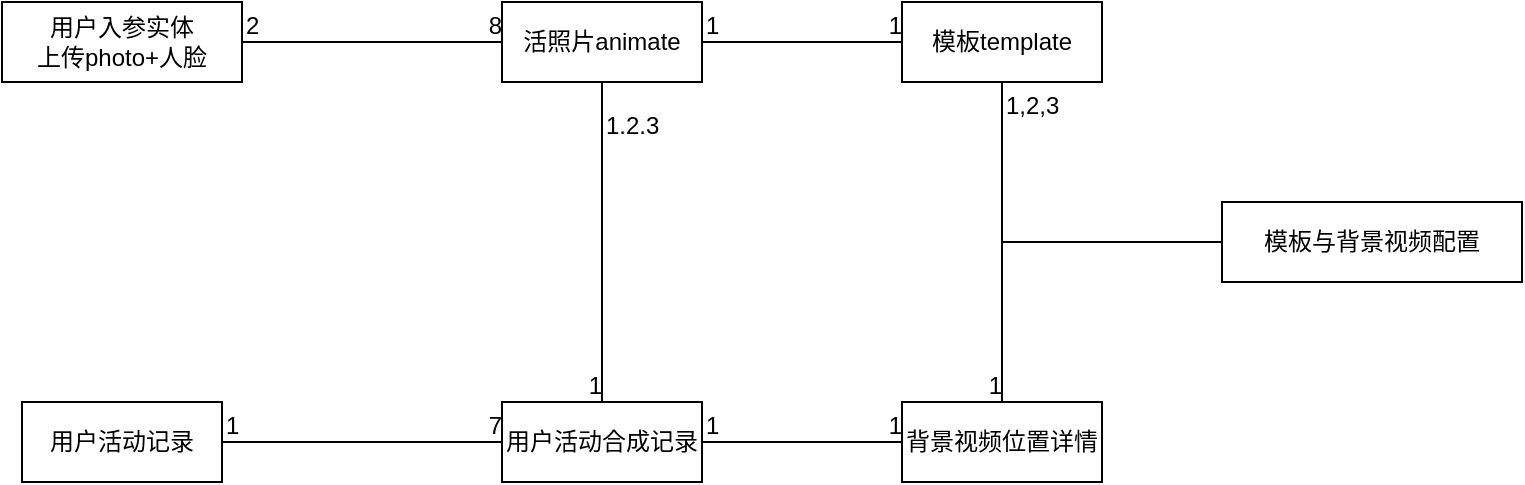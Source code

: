 <mxfile version="20.4.1" type="github">
  <diagram id="1IPvwTmGgg7yb8myD1qz" name="第 1 页">
    <mxGraphModel dx="1108" dy="450" grid="1" gridSize="10" guides="1" tooltips="1" connect="1" arrows="1" fold="1" page="1" pageScale="1" pageWidth="827" pageHeight="1169" math="0" shadow="0">
      <root>
        <mxCell id="0" />
        <mxCell id="1" parent="0" />
        <mxCell id="h9y1--5MOIsMn7W2vYmu-1" value="用户活动记录" style="whiteSpace=wrap;html=1;align=center;" vertex="1" parent="1">
          <mxGeometry x="300" y="240" width="100" height="40" as="geometry" />
        </mxCell>
        <mxCell id="h9y1--5MOIsMn7W2vYmu-2" value="模板template" style="whiteSpace=wrap;html=1;align=center;" vertex="1" parent="1">
          <mxGeometry x="740" y="40" width="100" height="40" as="geometry" />
        </mxCell>
        <mxCell id="h9y1--5MOIsMn7W2vYmu-3" value="背景视频位置详情" style="whiteSpace=wrap;html=1;align=center;" vertex="1" parent="1">
          <mxGeometry x="740" y="240" width="100" height="40" as="geometry" />
        </mxCell>
        <mxCell id="h9y1--5MOIsMn7W2vYmu-17" value="用户活动合成记录" style="whiteSpace=wrap;html=1;align=center;" vertex="1" parent="1">
          <mxGeometry x="540" y="240" width="100" height="40" as="geometry" />
        </mxCell>
        <mxCell id="h9y1--5MOIsMn7W2vYmu-22" value="用户入参实体&lt;br&gt;上传photo+人脸" style="whiteSpace=wrap;html=1;align=center;" vertex="1" parent="1">
          <mxGeometry x="290" y="40" width="120" height="40" as="geometry" />
        </mxCell>
        <mxCell id="h9y1--5MOIsMn7W2vYmu-28" value="活照片animate" style="whiteSpace=wrap;html=1;align=center;" vertex="1" parent="1">
          <mxGeometry x="540" y="40" width="100" height="40" as="geometry" />
        </mxCell>
        <mxCell id="h9y1--5MOIsMn7W2vYmu-33" value="" style="endArrow=none;html=1;rounded=0;exitX=1;exitY=0.5;exitDx=0;exitDy=0;entryX=0;entryY=0.5;entryDx=0;entryDy=0;" edge="1" parent="1" source="h9y1--5MOIsMn7W2vYmu-22" target="h9y1--5MOIsMn7W2vYmu-28">
          <mxGeometry relative="1" as="geometry">
            <mxPoint x="430" y="130" as="sourcePoint" />
            <mxPoint x="590" y="130" as="targetPoint" />
          </mxGeometry>
        </mxCell>
        <mxCell id="h9y1--5MOIsMn7W2vYmu-34" value="2" style="resizable=0;html=1;align=left;verticalAlign=bottom;" connectable="0" vertex="1" parent="h9y1--5MOIsMn7W2vYmu-33">
          <mxGeometry x="-1" relative="1" as="geometry" />
        </mxCell>
        <mxCell id="h9y1--5MOIsMn7W2vYmu-35" value="8" style="resizable=0;html=1;align=right;verticalAlign=bottom;" connectable="0" vertex="1" parent="h9y1--5MOIsMn7W2vYmu-33">
          <mxGeometry x="1" relative="1" as="geometry" />
        </mxCell>
        <mxCell id="h9y1--5MOIsMn7W2vYmu-36" value="" style="endArrow=none;html=1;rounded=0;exitX=1;exitY=0.5;exitDx=0;exitDy=0;entryX=0;entryY=0.5;entryDx=0;entryDy=0;" edge="1" parent="1" source="h9y1--5MOIsMn7W2vYmu-1" target="h9y1--5MOIsMn7W2vYmu-17">
          <mxGeometry relative="1" as="geometry">
            <mxPoint x="440" y="150" as="sourcePoint" />
            <mxPoint x="600" y="150" as="targetPoint" />
          </mxGeometry>
        </mxCell>
        <mxCell id="h9y1--5MOIsMn7W2vYmu-37" value="1" style="resizable=0;html=1;align=left;verticalAlign=bottom;" connectable="0" vertex="1" parent="h9y1--5MOIsMn7W2vYmu-36">
          <mxGeometry x="-1" relative="1" as="geometry" />
        </mxCell>
        <mxCell id="h9y1--5MOIsMn7W2vYmu-38" value="7" style="resizable=0;html=1;align=right;verticalAlign=bottom;" connectable="0" vertex="1" parent="h9y1--5MOIsMn7W2vYmu-36">
          <mxGeometry x="1" relative="1" as="geometry" />
        </mxCell>
        <mxCell id="h9y1--5MOIsMn7W2vYmu-39" value="" style="endArrow=none;html=1;rounded=0;exitX=0.5;exitY=1;exitDx=0;exitDy=0;" edge="1" parent="1" source="h9y1--5MOIsMn7W2vYmu-28" target="h9y1--5MOIsMn7W2vYmu-17">
          <mxGeometry relative="1" as="geometry">
            <mxPoint x="720" y="130" as="sourcePoint" />
            <mxPoint x="880" y="130" as="targetPoint" />
          </mxGeometry>
        </mxCell>
        <mxCell id="h9y1--5MOIsMn7W2vYmu-40" value="1.2.3" style="resizable=0;html=1;align=left;verticalAlign=bottom;" connectable="0" vertex="1" parent="h9y1--5MOIsMn7W2vYmu-39">
          <mxGeometry x="-1" relative="1" as="geometry">
            <mxPoint y="30" as="offset" />
          </mxGeometry>
        </mxCell>
        <mxCell id="h9y1--5MOIsMn7W2vYmu-41" value="1" style="resizable=0;html=1;align=right;verticalAlign=bottom;" connectable="0" vertex="1" parent="h9y1--5MOIsMn7W2vYmu-39">
          <mxGeometry x="1" relative="1" as="geometry" />
        </mxCell>
        <mxCell id="h9y1--5MOIsMn7W2vYmu-42" value="" style="endArrow=none;html=1;rounded=0;exitX=1;exitY=0.5;exitDx=0;exitDy=0;" edge="1" parent="1" source="h9y1--5MOIsMn7W2vYmu-28" target="h9y1--5MOIsMn7W2vYmu-2">
          <mxGeometry relative="1" as="geometry">
            <mxPoint x="620" y="110" as="sourcePoint" />
            <mxPoint x="780" y="110" as="targetPoint" />
          </mxGeometry>
        </mxCell>
        <mxCell id="h9y1--5MOIsMn7W2vYmu-43" value="1" style="resizable=0;html=1;align=left;verticalAlign=bottom;" connectable="0" vertex="1" parent="h9y1--5MOIsMn7W2vYmu-42">
          <mxGeometry x="-1" relative="1" as="geometry" />
        </mxCell>
        <mxCell id="h9y1--5MOIsMn7W2vYmu-44" value="1" style="resizable=0;html=1;align=right;verticalAlign=bottom;" connectable="0" vertex="1" parent="h9y1--5MOIsMn7W2vYmu-42">
          <mxGeometry x="1" relative="1" as="geometry" />
        </mxCell>
        <mxCell id="h9y1--5MOIsMn7W2vYmu-52" value="模板与背景视频配置" style="whiteSpace=wrap;html=1;align=center;" vertex="1" parent="1">
          <mxGeometry x="900" y="140" width="150" height="40" as="geometry" />
        </mxCell>
        <mxCell id="h9y1--5MOIsMn7W2vYmu-53" value="" style="endArrow=none;html=1;rounded=0;exitX=0.5;exitY=1;exitDx=0;exitDy=0;entryX=0.5;entryY=0;entryDx=0;entryDy=0;" edge="1" parent="1" source="h9y1--5MOIsMn7W2vYmu-2" target="h9y1--5MOIsMn7W2vYmu-3">
          <mxGeometry relative="1" as="geometry">
            <mxPoint x="750" y="120" as="sourcePoint" />
            <mxPoint x="910" y="120" as="targetPoint" />
          </mxGeometry>
        </mxCell>
        <mxCell id="h9y1--5MOIsMn7W2vYmu-54" value="1,2,3" style="resizable=0;html=1;align=left;verticalAlign=bottom;" connectable="0" vertex="1" parent="h9y1--5MOIsMn7W2vYmu-53">
          <mxGeometry x="-1" relative="1" as="geometry">
            <mxPoint y="20" as="offset" />
          </mxGeometry>
        </mxCell>
        <mxCell id="h9y1--5MOIsMn7W2vYmu-55" value="1" style="resizable=0;html=1;align=right;verticalAlign=bottom;" connectable="0" vertex="1" parent="h9y1--5MOIsMn7W2vYmu-53">
          <mxGeometry x="1" relative="1" as="geometry" />
        </mxCell>
        <mxCell id="h9y1--5MOIsMn7W2vYmu-56" value="" style="endArrow=none;html=1;rounded=0;exitX=1;exitY=0.5;exitDx=0;exitDy=0;entryX=0;entryY=0.5;entryDx=0;entryDy=0;" edge="1" parent="1" source="h9y1--5MOIsMn7W2vYmu-17" target="h9y1--5MOIsMn7W2vYmu-3">
          <mxGeometry relative="1" as="geometry">
            <mxPoint x="660" y="250" as="sourcePoint" />
            <mxPoint x="650" y="160" as="targetPoint" />
          </mxGeometry>
        </mxCell>
        <mxCell id="h9y1--5MOIsMn7W2vYmu-57" value="1" style="resizable=0;html=1;align=left;verticalAlign=bottom;" connectable="0" vertex="1" parent="h9y1--5MOIsMn7W2vYmu-56">
          <mxGeometry x="-1" relative="1" as="geometry" />
        </mxCell>
        <mxCell id="h9y1--5MOIsMn7W2vYmu-58" value="1" style="resizable=0;html=1;align=right;verticalAlign=bottom;" connectable="0" vertex="1" parent="h9y1--5MOIsMn7W2vYmu-56">
          <mxGeometry x="1" relative="1" as="geometry" />
        </mxCell>
        <mxCell id="h9y1--5MOIsMn7W2vYmu-59" value="" style="endArrow=none;html=1;rounded=0;" edge="1" parent="1" target="h9y1--5MOIsMn7W2vYmu-52">
          <mxGeometry relative="1" as="geometry">
            <mxPoint x="790" y="160" as="sourcePoint" />
            <mxPoint x="1000" y="120" as="targetPoint" />
          </mxGeometry>
        </mxCell>
      </root>
    </mxGraphModel>
  </diagram>
</mxfile>
